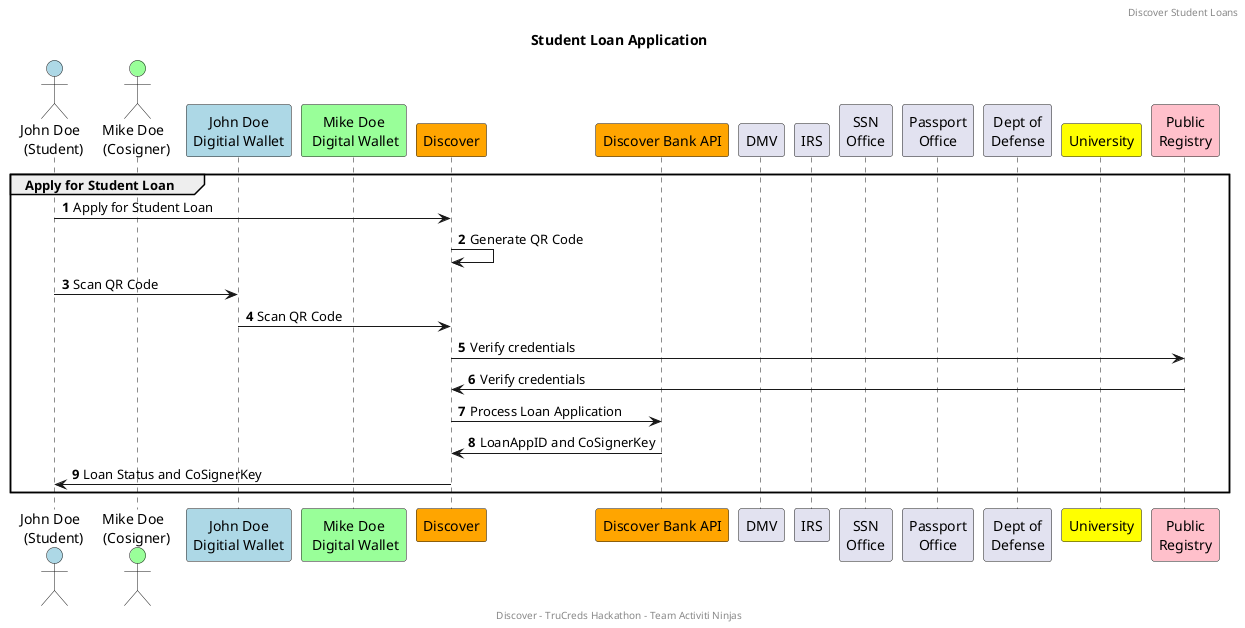 @startuml

header Discover Student Loans
footer Discover - TruCreds Hackathon - Team Activiti Ninjas

title Student Loan Application

autonumber 1
skinparam noteBorderColor black

actor "John Doe \n (Student)" as STUDENT #lightblue
actor "Mike Doe \n (Cosigner)" as COSIGNER #99FF99
participant "John Doe\nDigitial Wallet" as SWALLET #lightblue
participant "Mike Doe\n Digital Wallet" as CWALLET #99FF99
participant "Discover" as DFS #orange
participant "Discover Bank API" as DFSAPI #orange
participant "DMV" as DMV
participant "IRS" as IRS
participant "SSN\nOffice" as SSN
participant "Passport\nOffice" as PASSPORT
participant "Dept of\nDefense" as MILITARY
participant "University" as UNIVERSITY #yellow
participant "Public\nRegistry" as REGISTRY #pink

group Apply for Student Loan
STUDENT->DFS: Apply for Student Loan
DFS->DFS: Generate QR Code
STUDENT->SWALLET: Scan QR Code
SWALLET->DFS: Scan QR Code
DFS->REGISTRY: Verify credentials 
REGISTRY->DFS: Verify credentials 
DFS->DFSAPI: Process Loan Application
DFSAPI->DFS: LoanAppID and CoSignerKey
DFS->STUDENT: Loan Status and CoSignerKey
end

@enduml
